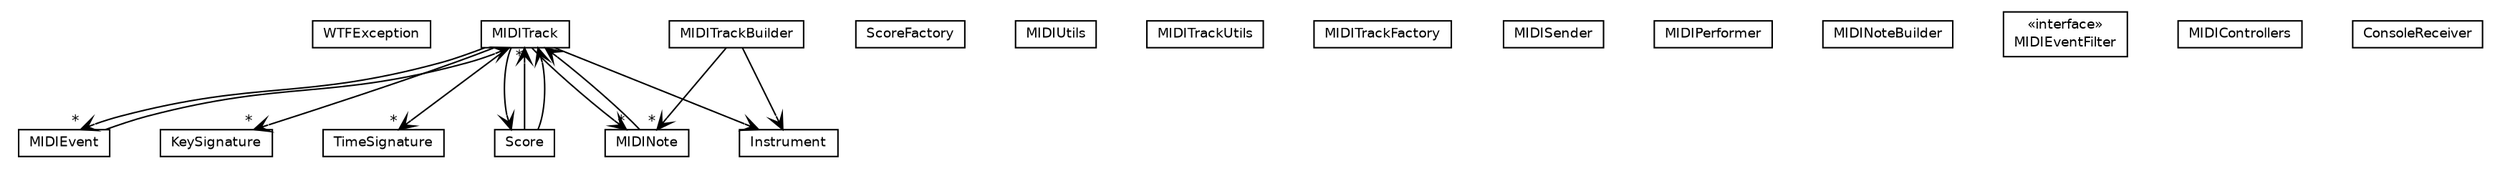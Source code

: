 #!/usr/local/bin/dot
#
# Class diagram 
# Generated by UMLGraph version R5_6-24-gf6e263 (http://www.umlgraph.org/)
#

digraph G {
	edge [fontname="Helvetica",fontsize=10,labelfontname="Helvetica",labelfontsize=10];
	node [fontname="Helvetica",fontsize=10,shape=plaintext];
	nodesep=0.25;
	ranksep=0.5;
	// com.rockhoppertech.music.midi.js.WTFException
	c325 [label=<<table title="com.rockhoppertech.music.midi.js.WTFException" border="0" cellborder="1" cellspacing="0" cellpadding="2" port="p" href="./WTFException.html">
		<tr><td><table border="0" cellspacing="0" cellpadding="1">
<tr><td align="center" balign="center"> WTFException </td></tr>
		</table></td></tr>
		</table>>, URL="./WTFException.html", fontname="Helvetica", fontcolor="black", fontsize=9.0];
	// com.rockhoppertech.music.midi.js.TimeSignature
	c326 [label=<<table title="com.rockhoppertech.music.midi.js.TimeSignature" border="0" cellborder="1" cellspacing="0" cellpadding="2" port="p" href="./TimeSignature.html">
		<tr><td><table border="0" cellspacing="0" cellpadding="1">
<tr><td align="center" balign="center"> TimeSignature </td></tr>
		</table></td></tr>
		</table>>, URL="./TimeSignature.html", fontname="Helvetica", fontcolor="black", fontsize=9.0];
	// com.rockhoppertech.music.midi.js.ScoreFactory
	c327 [label=<<table title="com.rockhoppertech.music.midi.js.ScoreFactory" border="0" cellborder="1" cellspacing="0" cellpadding="2" port="p" href="./ScoreFactory.html">
		<tr><td><table border="0" cellspacing="0" cellpadding="1">
<tr><td align="center" balign="center"> ScoreFactory </td></tr>
		</table></td></tr>
		</table>>, URL="./ScoreFactory.html", fontname="Helvetica", fontcolor="black", fontsize=9.0];
	// com.rockhoppertech.music.midi.js.Score
	c328 [label=<<table title="com.rockhoppertech.music.midi.js.Score" border="0" cellborder="1" cellspacing="0" cellpadding="2" port="p" href="./Score.html">
		<tr><td><table border="0" cellspacing="0" cellpadding="1">
<tr><td align="center" balign="center"> Score </td></tr>
		</table></td></tr>
		</table>>, URL="./Score.html", fontname="Helvetica", fontcolor="black", fontsize=9.0];
	// com.rockhoppertech.music.midi.js.MIDIUtils
	c329 [label=<<table title="com.rockhoppertech.music.midi.js.MIDIUtils" border="0" cellborder="1" cellspacing="0" cellpadding="2" port="p" href="./MIDIUtils.html">
		<tr><td><table border="0" cellspacing="0" cellpadding="1">
<tr><td align="center" balign="center"> MIDIUtils </td></tr>
		</table></td></tr>
		</table>>, URL="./MIDIUtils.html", fontname="Helvetica", fontcolor="black", fontsize=9.0];
	// com.rockhoppertech.music.midi.js.MIDITrackUtils
	c330 [label=<<table title="com.rockhoppertech.music.midi.js.MIDITrackUtils" border="0" cellborder="1" cellspacing="0" cellpadding="2" port="p" href="./MIDITrackUtils.html">
		<tr><td><table border="0" cellspacing="0" cellpadding="1">
<tr><td align="center" balign="center"> MIDITrackUtils </td></tr>
		</table></td></tr>
		</table>>, URL="./MIDITrackUtils.html", fontname="Helvetica", fontcolor="black", fontsize=9.0];
	// com.rockhoppertech.music.midi.js.MIDITrackFactory
	c331 [label=<<table title="com.rockhoppertech.music.midi.js.MIDITrackFactory" border="0" cellborder="1" cellspacing="0" cellpadding="2" port="p" href="./MIDITrackFactory.html">
		<tr><td><table border="0" cellspacing="0" cellpadding="1">
<tr><td align="center" balign="center"> MIDITrackFactory </td></tr>
		</table></td></tr>
		</table>>, URL="./MIDITrackFactory.html", fontname="Helvetica", fontcolor="black", fontsize=9.0];
	// com.rockhoppertech.music.midi.js.MIDITrackBuilder
	c332 [label=<<table title="com.rockhoppertech.music.midi.js.MIDITrackBuilder" border="0" cellborder="1" cellspacing="0" cellpadding="2" port="p" href="./MIDITrackBuilder.html">
		<tr><td><table border="0" cellspacing="0" cellpadding="1">
<tr><td align="center" balign="center"> MIDITrackBuilder </td></tr>
		</table></td></tr>
		</table>>, URL="./MIDITrackBuilder.html", fontname="Helvetica", fontcolor="black", fontsize=9.0];
	// com.rockhoppertech.music.midi.js.MIDITrack
	c333 [label=<<table title="com.rockhoppertech.music.midi.js.MIDITrack" border="0" cellborder="1" cellspacing="0" cellpadding="2" port="p" href="./MIDITrack.html">
		<tr><td><table border="0" cellspacing="0" cellpadding="1">
<tr><td align="center" balign="center"> MIDITrack </td></tr>
		</table></td></tr>
		</table>>, URL="./MIDITrack.html", fontname="Helvetica", fontcolor="black", fontsize=9.0];
	// com.rockhoppertech.music.midi.js.MIDISender
	c334 [label=<<table title="com.rockhoppertech.music.midi.js.MIDISender" border="0" cellborder="1" cellspacing="0" cellpadding="2" port="p" href="./MIDISender.html">
		<tr><td><table border="0" cellspacing="0" cellpadding="1">
<tr><td align="center" balign="center"> MIDISender </td></tr>
		</table></td></tr>
		</table>>, URL="./MIDISender.html", fontname="Helvetica", fontcolor="black", fontsize=9.0];
	// com.rockhoppertech.music.midi.js.MIDIPerformer
	c335 [label=<<table title="com.rockhoppertech.music.midi.js.MIDIPerformer" border="0" cellborder="1" cellspacing="0" cellpadding="2" port="p" href="./MIDIPerformer.html">
		<tr><td><table border="0" cellspacing="0" cellpadding="1">
<tr><td align="center" balign="center"> MIDIPerformer </td></tr>
		</table></td></tr>
		</table>>, URL="./MIDIPerformer.html", fontname="Helvetica", fontcolor="black", fontsize=9.0];
	// com.rockhoppertech.music.midi.js.MIDINoteBuilder
	c336 [label=<<table title="com.rockhoppertech.music.midi.js.MIDINoteBuilder" border="0" cellborder="1" cellspacing="0" cellpadding="2" port="p" href="./MIDINoteBuilder.html">
		<tr><td><table border="0" cellspacing="0" cellpadding="1">
<tr><td align="center" balign="center"> MIDINoteBuilder </td></tr>
		</table></td></tr>
		</table>>, URL="./MIDINoteBuilder.html", fontname="Helvetica", fontcolor="black", fontsize=9.0];
	// com.rockhoppertech.music.midi.js.MIDINote
	c337 [label=<<table title="com.rockhoppertech.music.midi.js.MIDINote" border="0" cellborder="1" cellspacing="0" cellpadding="2" port="p" href="./MIDINote.html">
		<tr><td><table border="0" cellspacing="0" cellpadding="1">
<tr><td align="center" balign="center"> MIDINote </td></tr>
		</table></td></tr>
		</table>>, URL="./MIDINote.html", fontname="Helvetica", fontcolor="black", fontsize=9.0];
	// com.rockhoppertech.music.midi.js.MIDIEventFilter
	c338 [label=<<table title="com.rockhoppertech.music.midi.js.MIDIEventFilter" border="0" cellborder="1" cellspacing="0" cellpadding="2" port="p" href="./MIDIEventFilter.html">
		<tr><td><table border="0" cellspacing="0" cellpadding="1">
<tr><td align="center" balign="center"> &#171;interface&#187; </td></tr>
<tr><td align="center" balign="center"> MIDIEventFilter </td></tr>
		</table></td></tr>
		</table>>, URL="./MIDIEventFilter.html", fontname="Helvetica", fontcolor="black", fontsize=9.0];
	// com.rockhoppertech.music.midi.js.MIDIEvent
	c339 [label=<<table title="com.rockhoppertech.music.midi.js.MIDIEvent" border="0" cellborder="1" cellspacing="0" cellpadding="2" port="p" href="./MIDIEvent.html">
		<tr><td><table border="0" cellspacing="0" cellpadding="1">
<tr><td align="center" balign="center"> MIDIEvent </td></tr>
		</table></td></tr>
		</table>>, URL="./MIDIEvent.html", fontname="Helvetica", fontcolor="black", fontsize=9.0];
	// com.rockhoppertech.music.midi.js.MIDIControllers
	c340 [label=<<table title="com.rockhoppertech.music.midi.js.MIDIControllers" border="0" cellborder="1" cellspacing="0" cellpadding="2" port="p" href="./MIDIControllers.html">
		<tr><td><table border="0" cellspacing="0" cellpadding="1">
<tr><td align="center" balign="center"> MIDIControllers </td></tr>
		</table></td></tr>
		</table>>, URL="./MIDIControllers.html", fontname="Helvetica", fontcolor="black", fontsize=9.0];
	// com.rockhoppertech.music.midi.js.KeySignature
	c341 [label=<<table title="com.rockhoppertech.music.midi.js.KeySignature" border="0" cellborder="1" cellspacing="0" cellpadding="2" port="p" href="./KeySignature.html">
		<tr><td><table border="0" cellspacing="0" cellpadding="1">
<tr><td align="center" balign="center"> KeySignature </td></tr>
		</table></td></tr>
		</table>>, URL="./KeySignature.html", fontname="Helvetica", fontcolor="black", fontsize=9.0];
	// com.rockhoppertech.music.midi.js.Instrument
	c342 [label=<<table title="com.rockhoppertech.music.midi.js.Instrument" border="0" cellborder="1" cellspacing="0" cellpadding="2" port="p" href="./Instrument.html">
		<tr><td><table border="0" cellspacing="0" cellpadding="1">
<tr><td align="center" balign="center"> Instrument </td></tr>
		</table></td></tr>
		</table>>, URL="./Instrument.html", fontname="Helvetica", fontcolor="black", fontsize=9.0];
	// com.rockhoppertech.music.midi.js.ConsoleReceiver
	c343 [label=<<table title="com.rockhoppertech.music.midi.js.ConsoleReceiver" border="0" cellborder="1" cellspacing="0" cellpadding="2" port="p" href="./ConsoleReceiver.html">
		<tr><td><table border="0" cellspacing="0" cellpadding="1">
<tr><td align="center" balign="center"> ConsoleReceiver </td></tr>
		</table></td></tr>
		</table>>, URL="./ConsoleReceiver.html", fontname="Helvetica", fontcolor="black", fontsize=9.0];
	// com.rockhoppertech.music.midi.js.Score NAVASSOC com.rockhoppertech.music.midi.js.MIDITrack
	c328:p -> c333:p [taillabel="", label="", headlabel="*", fontname="Helvetica", fontcolor="black", fontsize=10.0, color="black", arrowhead=open];
	// com.rockhoppertech.music.midi.js.Score NAVASSOC com.rockhoppertech.music.midi.js.MIDITrack
	c328:p -> c333:p [taillabel="", label="", headlabel="", fontname="Helvetica", fontcolor="black", fontsize=10.0, color="black", arrowhead=open];
	// com.rockhoppertech.music.midi.js.MIDITrackBuilder NAVASSOC com.rockhoppertech.music.midi.js.MIDINote
	c332:p -> c337:p [taillabel="", label="", headlabel="*", fontname="Helvetica", fontcolor="black", fontsize=10.0, color="black", arrowhead=open];
	// com.rockhoppertech.music.midi.js.MIDITrackBuilder NAVASSOC com.rockhoppertech.music.midi.js.Instrument
	c332:p -> c342:p [taillabel="", label="", headlabel="", fontname="Helvetica", fontcolor="black", fontsize=10.0, color="black", arrowhead=open];
	// com.rockhoppertech.music.midi.js.MIDITrack NAVASSOC com.rockhoppertech.music.midi.js.MIDIEvent
	c333:p -> c339:p [taillabel="", label="", headlabel="*", fontname="Helvetica", fontcolor="black", fontsize=10.0, color="black", arrowhead=open];
	// com.rockhoppertech.music.midi.js.MIDITrack NAVASSOC com.rockhoppertech.music.midi.js.MIDINote
	c333:p -> c337:p [taillabel="", label="", headlabel="*", fontname="Helvetica", fontcolor="black", fontsize=10.0, color="black", arrowhead=open];
	// com.rockhoppertech.music.midi.js.MIDITrack NAVASSOC com.rockhoppertech.music.midi.js.Instrument
	c333:p -> c342:p [taillabel="", label="", headlabel="", fontname="Helvetica", fontcolor="black", fontsize=10.0, color="black", arrowhead=open];
	// com.rockhoppertech.music.midi.js.MIDITrack NAVASSOC com.rockhoppertech.music.midi.js.Score
	c333:p -> c328:p [taillabel="", label="", headlabel="", fontname="Helvetica", fontcolor="black", fontsize=10.0, color="black", arrowhead=open];
	// com.rockhoppertech.music.midi.js.MIDITrack NAVASSOC com.rockhoppertech.music.midi.js.TimeSignature
	c333:p -> c326:p [taillabel="", label="", headlabel="*", fontname="Helvetica", fontcolor="black", fontsize=10.0, color="black", arrowhead=open];
	// com.rockhoppertech.music.midi.js.MIDITrack NAVASSOC com.rockhoppertech.music.midi.js.KeySignature
	c333:p -> c341:p [taillabel="", label="", headlabel="*", fontname="Helvetica", fontcolor="black", fontsize=10.0, color="black", arrowhead=open];
	// com.rockhoppertech.music.midi.js.MIDINote NAVASSOC com.rockhoppertech.music.midi.js.MIDITrack
	c337:p -> c333:p [taillabel="", label="", headlabel="", fontname="Helvetica", fontcolor="black", fontsize=10.0, color="black", arrowhead=open];
	// com.rockhoppertech.music.midi.js.MIDIEvent NAVASSOC com.rockhoppertech.music.midi.js.MIDITrack
	c339:p -> c333:p [taillabel="", label="", headlabel="", fontname="Helvetica", fontcolor="black", fontsize=10.0, color="black", arrowhead=open];
}

